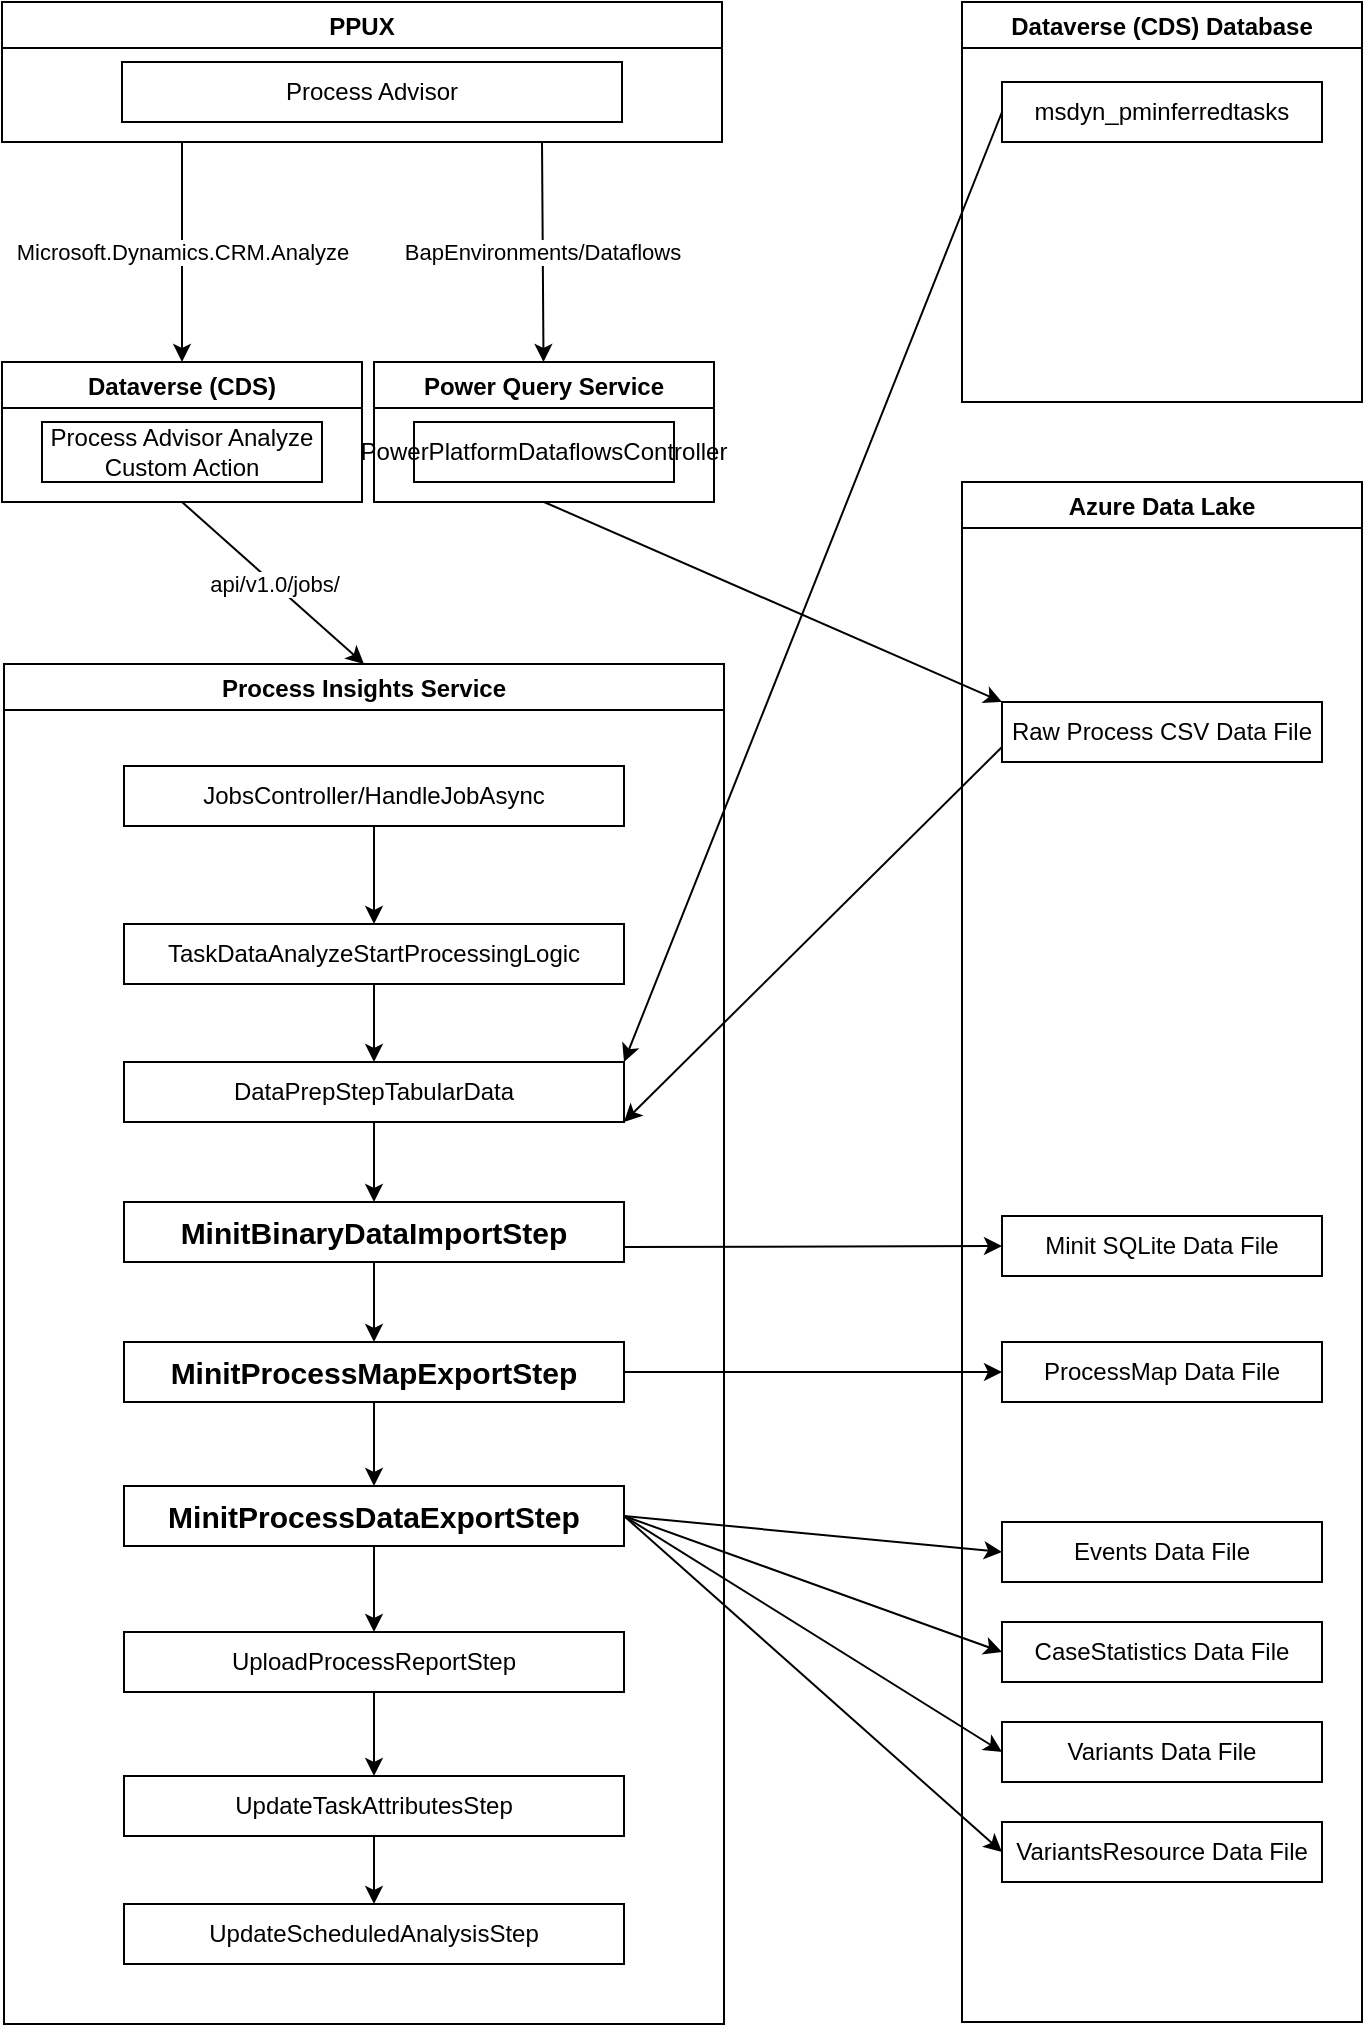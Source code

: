 <mxfile version="20.0.4" type="github">
  <diagram id="C8j_8flPOBpoar4NSnce" name="Page-1">
    <mxGraphModel dx="2062" dy="1160" grid="1" gridSize="10" guides="1" tooltips="1" connect="1" arrows="1" fold="1" page="1" pageScale="1" pageWidth="850" pageHeight="1100" math="0" shadow="0">
      <root>
        <mxCell id="0" />
        <mxCell id="1" parent="0" />
        <mxCell id="mgipW3gkoZzFsmlLgcQ_-7" value="PPUX" style="swimlane;" parent="1" vertex="1">
          <mxGeometry x="80" y="40" width="360" height="70" as="geometry" />
        </mxCell>
        <mxCell id="mgipW3gkoZzFsmlLgcQ_-8" value="Process Advisor" style="rounded=0;whiteSpace=wrap;html=1;" parent="mgipW3gkoZzFsmlLgcQ_-7" vertex="1">
          <mxGeometry x="60" y="30" width="250" height="30" as="geometry" />
        </mxCell>
        <mxCell id="mgipW3gkoZzFsmlLgcQ_-9" value="Dataverse (CDS)" style="swimlane;" parent="1" vertex="1">
          <mxGeometry x="80" y="220" width="180" height="70" as="geometry" />
        </mxCell>
        <mxCell id="mgipW3gkoZzFsmlLgcQ_-10" value="Process Advisor Analyze Custom Action" style="rounded=0;whiteSpace=wrap;html=1;" parent="mgipW3gkoZzFsmlLgcQ_-9" vertex="1">
          <mxGeometry x="20" y="30" width="140" height="30" as="geometry" />
        </mxCell>
        <mxCell id="mgipW3gkoZzFsmlLgcQ_-11" value="Process Insights Service" style="swimlane;" parent="1" vertex="1">
          <mxGeometry x="81" y="371" width="360" height="680" as="geometry" />
        </mxCell>
        <mxCell id="mgipW3gkoZzFsmlLgcQ_-12" value="JobsController/HandleJobAsync" style="rounded=0;whiteSpace=wrap;html=1;" parent="mgipW3gkoZzFsmlLgcQ_-11" vertex="1">
          <mxGeometry x="60" y="51" width="250" height="30" as="geometry" />
        </mxCell>
        <mxCell id="mgipW3gkoZzFsmlLgcQ_-15" value="TaskDataAnalyzeStartProcessingLogic" style="rounded=0;whiteSpace=wrap;html=1;" parent="mgipW3gkoZzFsmlLgcQ_-11" vertex="1">
          <mxGeometry x="60" y="130" width="250" height="30" as="geometry" />
        </mxCell>
        <mxCell id="mgipW3gkoZzFsmlLgcQ_-16" value="DataPrepStepTabularData" style="rounded=0;whiteSpace=wrap;html=1;" parent="mgipW3gkoZzFsmlLgcQ_-11" vertex="1">
          <mxGeometry x="60" y="199" width="250" height="30" as="geometry" />
        </mxCell>
        <mxCell id="mgipW3gkoZzFsmlLgcQ_-17" value="MinitBinaryDataImportStep" style="rounded=0;whiteSpace=wrap;html=1;fontStyle=1;fontSize=15;" parent="mgipW3gkoZzFsmlLgcQ_-11" vertex="1">
          <mxGeometry x="60" y="269" width="250" height="30" as="geometry" />
        </mxCell>
        <mxCell id="mgipW3gkoZzFsmlLgcQ_-18" value="MinitProcessMapExportStep" style="rounded=0;whiteSpace=wrap;html=1;fontStyle=1;fontSize=15;" parent="mgipW3gkoZzFsmlLgcQ_-11" vertex="1">
          <mxGeometry x="60" y="339" width="250" height="30" as="geometry" />
        </mxCell>
        <mxCell id="mgipW3gkoZzFsmlLgcQ_-20" value="UploadProcessReportStep" style="rounded=0;whiteSpace=wrap;html=1;" parent="mgipW3gkoZzFsmlLgcQ_-11" vertex="1">
          <mxGeometry x="60" y="484" width="250" height="30" as="geometry" />
        </mxCell>
        <mxCell id="mgipW3gkoZzFsmlLgcQ_-21" value="UpdateTaskAttributesStep" style="rounded=0;whiteSpace=wrap;html=1;" parent="mgipW3gkoZzFsmlLgcQ_-11" vertex="1">
          <mxGeometry x="60" y="556" width="250" height="30" as="geometry" />
        </mxCell>
        <mxCell id="mgipW3gkoZzFsmlLgcQ_-22" value="UpdateScheduledAnalysisStep" style="rounded=0;whiteSpace=wrap;html=1;" parent="mgipW3gkoZzFsmlLgcQ_-11" vertex="1">
          <mxGeometry x="60" y="620" width="250" height="30" as="geometry" />
        </mxCell>
        <mxCell id="mgipW3gkoZzFsmlLgcQ_-41" value="MinitProcessDataExportStep" style="rounded=0;whiteSpace=wrap;html=1;fontStyle=1;fontSize=15;" parent="mgipW3gkoZzFsmlLgcQ_-11" vertex="1">
          <mxGeometry x="60" y="411" width="250" height="30" as="geometry" />
        </mxCell>
        <mxCell id="mgipW3gkoZzFsmlLgcQ_-57" value="" style="endArrow=classic;html=1;rounded=0;fontSize=15;exitX=0.5;exitY=1;exitDx=0;exitDy=0;" parent="mgipW3gkoZzFsmlLgcQ_-11" source="mgipW3gkoZzFsmlLgcQ_-12" target="mgipW3gkoZzFsmlLgcQ_-15" edge="1">
          <mxGeometry width="50" height="50" relative="1" as="geometry">
            <mxPoint x="-111" y="249" as="sourcePoint" />
            <mxPoint x="-61" y="199" as="targetPoint" />
          </mxGeometry>
        </mxCell>
        <mxCell id="mgipW3gkoZzFsmlLgcQ_-58" value="" style="endArrow=classic;html=1;rounded=0;fontSize=15;exitX=0.5;exitY=1;exitDx=0;exitDy=0;" parent="mgipW3gkoZzFsmlLgcQ_-11" source="mgipW3gkoZzFsmlLgcQ_-15" target="mgipW3gkoZzFsmlLgcQ_-16" edge="1">
          <mxGeometry width="50" height="50" relative="1" as="geometry">
            <mxPoint x="195" y="91" as="sourcePoint" />
            <mxPoint x="195" y="140" as="targetPoint" />
          </mxGeometry>
        </mxCell>
        <mxCell id="mgipW3gkoZzFsmlLgcQ_-60" value="" style="endArrow=classic;html=1;rounded=0;fontSize=15;exitX=0.5;exitY=1;exitDx=0;exitDy=0;" parent="mgipW3gkoZzFsmlLgcQ_-11" source="mgipW3gkoZzFsmlLgcQ_-16" target="mgipW3gkoZzFsmlLgcQ_-17" edge="1">
          <mxGeometry width="50" height="50" relative="1" as="geometry">
            <mxPoint x="-101" y="379" as="sourcePoint" />
            <mxPoint x="-51" y="329" as="targetPoint" />
          </mxGeometry>
        </mxCell>
        <mxCell id="mgipW3gkoZzFsmlLgcQ_-61" value="" style="endArrow=classic;html=1;rounded=0;fontSize=15;exitX=0.5;exitY=1;exitDx=0;exitDy=0;" parent="mgipW3gkoZzFsmlLgcQ_-11" source="mgipW3gkoZzFsmlLgcQ_-17" target="mgipW3gkoZzFsmlLgcQ_-18" edge="1">
          <mxGeometry width="50" height="50" relative="1" as="geometry">
            <mxPoint x="-11" y="439" as="sourcePoint" />
            <mxPoint x="39" y="389" as="targetPoint" />
          </mxGeometry>
        </mxCell>
        <mxCell id="mgipW3gkoZzFsmlLgcQ_-62" value="" style="endArrow=classic;html=1;rounded=0;fontSize=15;exitX=0.5;exitY=1;exitDx=0;exitDy=0;entryX=0.5;entryY=0;entryDx=0;entryDy=0;" parent="mgipW3gkoZzFsmlLgcQ_-11" source="mgipW3gkoZzFsmlLgcQ_-18" target="mgipW3gkoZzFsmlLgcQ_-41" edge="1">
          <mxGeometry width="50" height="50" relative="1" as="geometry">
            <mxPoint x="-51" y="469" as="sourcePoint" />
            <mxPoint x="-1" y="419" as="targetPoint" />
          </mxGeometry>
        </mxCell>
        <mxCell id="mgipW3gkoZzFsmlLgcQ_-63" value="" style="endArrow=classic;html=1;rounded=0;fontSize=15;exitX=0.5;exitY=1;exitDx=0;exitDy=0;entryX=0.5;entryY=0;entryDx=0;entryDy=0;" parent="mgipW3gkoZzFsmlLgcQ_-11" source="mgipW3gkoZzFsmlLgcQ_-41" target="mgipW3gkoZzFsmlLgcQ_-20" edge="1">
          <mxGeometry width="50" height="50" relative="1" as="geometry">
            <mxPoint x="-91" y="499" as="sourcePoint" />
            <mxPoint x="-41" y="449" as="targetPoint" />
          </mxGeometry>
        </mxCell>
        <mxCell id="mgipW3gkoZzFsmlLgcQ_-64" value="" style="endArrow=classic;html=1;rounded=0;fontSize=15;exitX=0.5;exitY=1;exitDx=0;exitDy=0;entryX=0.5;entryY=0;entryDx=0;entryDy=0;" parent="mgipW3gkoZzFsmlLgcQ_-11" source="mgipW3gkoZzFsmlLgcQ_-20" target="mgipW3gkoZzFsmlLgcQ_-21" edge="1">
          <mxGeometry width="50" height="50" relative="1" as="geometry">
            <mxPoint x="-61" y="579" as="sourcePoint" />
            <mxPoint x="-11" y="529" as="targetPoint" />
          </mxGeometry>
        </mxCell>
        <mxCell id="mgipW3gkoZzFsmlLgcQ_-65" value="" style="endArrow=classic;html=1;rounded=0;fontSize=15;exitX=0.5;exitY=1;exitDx=0;exitDy=0;" parent="mgipW3gkoZzFsmlLgcQ_-11" source="mgipW3gkoZzFsmlLgcQ_-21" target="mgipW3gkoZzFsmlLgcQ_-22" edge="1">
          <mxGeometry width="50" height="50" relative="1" as="geometry">
            <mxPoint x="-61" y="629" as="sourcePoint" />
            <mxPoint x="-11" y="579" as="targetPoint" />
          </mxGeometry>
        </mxCell>
        <mxCell id="mgipW3gkoZzFsmlLgcQ_-13" value="Microsoft.Dynamics.CRM.Analyze" style="endArrow=classic;html=1;rounded=0;entryX=0.5;entryY=0;entryDx=0;entryDy=0;exitX=0.25;exitY=1;exitDx=0;exitDy=0;" parent="1" source="mgipW3gkoZzFsmlLgcQ_-7" target="mgipW3gkoZzFsmlLgcQ_-9" edge="1">
          <mxGeometry width="50" height="50" relative="1" as="geometry">
            <mxPoint x="-30" y="230" as="sourcePoint" />
            <mxPoint x="20" y="180" as="targetPoint" />
          </mxGeometry>
        </mxCell>
        <mxCell id="mgipW3gkoZzFsmlLgcQ_-14" value="api/v1.0/jobs/" style="endArrow=classic;html=1;rounded=0;entryX=0.5;entryY=0;entryDx=0;entryDy=0;exitX=0.5;exitY=1;exitDx=0;exitDy=0;" parent="1" source="mgipW3gkoZzFsmlLgcQ_-9" target="mgipW3gkoZzFsmlLgcQ_-11" edge="1">
          <mxGeometry width="50" height="50" relative="1" as="geometry">
            <mxPoint y="480" as="sourcePoint" />
            <mxPoint x="50" y="430" as="targetPoint" />
          </mxGeometry>
        </mxCell>
        <mxCell id="mgipW3gkoZzFsmlLgcQ_-25" value="Dataverse (CDS) Database" style="swimlane;" parent="1" vertex="1">
          <mxGeometry x="560" y="40" width="200" height="200" as="geometry" />
        </mxCell>
        <mxCell id="mgipW3gkoZzFsmlLgcQ_-28" value="msdyn_pminferredtasks" style="rounded=0;whiteSpace=wrap;html=1;" parent="mgipW3gkoZzFsmlLgcQ_-25" vertex="1">
          <mxGeometry x="20" y="40" width="160" height="30" as="geometry" />
        </mxCell>
        <mxCell id="mgipW3gkoZzFsmlLgcQ_-26" value="Azure Data Lake" style="swimlane;" parent="1" vertex="1">
          <mxGeometry x="560" y="280" width="200" height="770" as="geometry" />
        </mxCell>
        <mxCell id="mgipW3gkoZzFsmlLgcQ_-29" value="Raw Process CSV Data File" style="rounded=0;whiteSpace=wrap;html=1;" parent="mgipW3gkoZzFsmlLgcQ_-26" vertex="1">
          <mxGeometry x="20" y="110" width="160" height="30" as="geometry" />
        </mxCell>
        <mxCell id="mgipW3gkoZzFsmlLgcQ_-42" value="Minit SQLite Data File" style="rounded=0;whiteSpace=wrap;html=1;" parent="mgipW3gkoZzFsmlLgcQ_-26" vertex="1">
          <mxGeometry x="20" y="367" width="160" height="30" as="geometry" />
        </mxCell>
        <mxCell id="mgipW3gkoZzFsmlLgcQ_-45" value="Events Data File" style="rounded=0;whiteSpace=wrap;html=1;" parent="mgipW3gkoZzFsmlLgcQ_-26" vertex="1">
          <mxGeometry x="20" y="520" width="160" height="30" as="geometry" />
        </mxCell>
        <mxCell id="mgipW3gkoZzFsmlLgcQ_-46" value="Variants Data File" style="rounded=0;whiteSpace=wrap;html=1;" parent="mgipW3gkoZzFsmlLgcQ_-26" vertex="1">
          <mxGeometry x="20" y="620" width="160" height="30" as="geometry" />
        </mxCell>
        <mxCell id="mgipW3gkoZzFsmlLgcQ_-48" value="CaseStatistics Data File" style="rounded=0;whiteSpace=wrap;html=1;" parent="mgipW3gkoZzFsmlLgcQ_-26" vertex="1">
          <mxGeometry x="20" y="570" width="160" height="30" as="geometry" />
        </mxCell>
        <mxCell id="mgipW3gkoZzFsmlLgcQ_-49" value="VariantsResource Data File" style="rounded=0;whiteSpace=wrap;html=1;" parent="mgipW3gkoZzFsmlLgcQ_-26" vertex="1">
          <mxGeometry x="20" y="670" width="160" height="30" as="geometry" />
        </mxCell>
        <mxCell id="mgipW3gkoZzFsmlLgcQ_-50" value="ProcessMap Data File" style="rounded=0;whiteSpace=wrap;html=1;" parent="mgipW3gkoZzFsmlLgcQ_-26" vertex="1">
          <mxGeometry x="20" y="430" width="160" height="30" as="geometry" />
        </mxCell>
        <mxCell id="mgipW3gkoZzFsmlLgcQ_-30" value="Power Query Service" style="swimlane;" parent="1" vertex="1">
          <mxGeometry x="266" y="220" width="170" height="70" as="geometry" />
        </mxCell>
        <mxCell id="mgipW3gkoZzFsmlLgcQ_-31" value="PowerPlatformDataflowsController" style="rounded=0;whiteSpace=wrap;html=1;" parent="mgipW3gkoZzFsmlLgcQ_-30" vertex="1">
          <mxGeometry x="20" y="30" width="130" height="30" as="geometry" />
        </mxCell>
        <mxCell id="mgipW3gkoZzFsmlLgcQ_-32" value="BapEnvironments/Dataflows" style="endArrow=classic;html=1;rounded=0;exitX=0.75;exitY=1;exitDx=0;exitDy=0;" parent="1" source="mgipW3gkoZzFsmlLgcQ_-7" target="mgipW3gkoZzFsmlLgcQ_-30" edge="1">
          <mxGeometry width="50" height="50" relative="1" as="geometry">
            <mxPoint x="480" y="270" as="sourcePoint" />
            <mxPoint x="530" y="220" as="targetPoint" />
          </mxGeometry>
        </mxCell>
        <mxCell id="mgipW3gkoZzFsmlLgcQ_-33" value="" style="endArrow=classic;html=1;rounded=0;exitX=0.5;exitY=1;exitDx=0;exitDy=0;entryX=0;entryY=0;entryDx=0;entryDy=0;" parent="1" source="mgipW3gkoZzFsmlLgcQ_-30" target="mgipW3gkoZzFsmlLgcQ_-29" edge="1">
          <mxGeometry width="50" height="50" relative="1" as="geometry">
            <mxPoint x="470" y="320" as="sourcePoint" />
            <mxPoint x="520" y="270" as="targetPoint" />
          </mxGeometry>
        </mxCell>
        <mxCell id="mgipW3gkoZzFsmlLgcQ_-39" value="" style="endArrow=classic;html=1;rounded=0;exitX=0;exitY=0.5;exitDx=0;exitDy=0;entryX=1;entryY=0;entryDx=0;entryDy=0;" parent="1" source="mgipW3gkoZzFsmlLgcQ_-28" target="mgipW3gkoZzFsmlLgcQ_-16" edge="1">
          <mxGeometry width="50" height="50" relative="1" as="geometry">
            <mxPoint x="520" y="110" as="sourcePoint" />
            <mxPoint x="530" y="550" as="targetPoint" />
          </mxGeometry>
        </mxCell>
        <mxCell id="mgipW3gkoZzFsmlLgcQ_-40" value="" style="endArrow=classic;html=1;rounded=0;exitX=0;exitY=0.75;exitDx=0;exitDy=0;entryX=1;entryY=1;entryDx=0;entryDy=0;" parent="1" source="mgipW3gkoZzFsmlLgcQ_-29" target="mgipW3gkoZzFsmlLgcQ_-16" edge="1">
          <mxGeometry width="50" height="50" relative="1" as="geometry">
            <mxPoint x="460" y="600" as="sourcePoint" />
            <mxPoint x="510" y="550" as="targetPoint" />
          </mxGeometry>
        </mxCell>
        <mxCell id="mgipW3gkoZzFsmlLgcQ_-43" value="" style="endArrow=classic;html=1;rounded=0;entryX=0;entryY=0.5;entryDx=0;entryDy=0;exitX=1;exitY=0.75;exitDx=0;exitDy=0;" parent="1" source="mgipW3gkoZzFsmlLgcQ_-17" target="mgipW3gkoZzFsmlLgcQ_-42" edge="1">
          <mxGeometry width="50" height="50" relative="1" as="geometry">
            <mxPoint x="500" y="670" as="sourcePoint" />
            <mxPoint x="520" y="630" as="targetPoint" />
          </mxGeometry>
        </mxCell>
        <mxCell id="mgipW3gkoZzFsmlLgcQ_-51" value="" style="endArrow=classic;html=1;rounded=0;exitX=1;exitY=0.5;exitDx=0;exitDy=0;entryX=0;entryY=0.5;entryDx=0;entryDy=0;" parent="1" source="mgipW3gkoZzFsmlLgcQ_-41" target="mgipW3gkoZzFsmlLgcQ_-45" edge="1">
          <mxGeometry width="50" height="50" relative="1" as="geometry">
            <mxPoint x="470" y="880" as="sourcePoint" />
            <mxPoint x="520" y="830" as="targetPoint" />
          </mxGeometry>
        </mxCell>
        <mxCell id="mgipW3gkoZzFsmlLgcQ_-52" value="" style="endArrow=classic;html=1;rounded=0;exitX=1;exitY=0.5;exitDx=0;exitDy=0;entryX=0;entryY=0.5;entryDx=0;entryDy=0;" parent="1" source="mgipW3gkoZzFsmlLgcQ_-41" target="mgipW3gkoZzFsmlLgcQ_-48" edge="1">
          <mxGeometry width="50" height="50" relative="1" as="geometry">
            <mxPoint x="470" y="900" as="sourcePoint" />
            <mxPoint x="520" y="850" as="targetPoint" />
          </mxGeometry>
        </mxCell>
        <mxCell id="mgipW3gkoZzFsmlLgcQ_-53" value="" style="endArrow=classic;html=1;rounded=0;exitX=1;exitY=0.5;exitDx=0;exitDy=0;entryX=0;entryY=0.5;entryDx=0;entryDy=0;" parent="1" source="mgipW3gkoZzFsmlLgcQ_-41" target="mgipW3gkoZzFsmlLgcQ_-46" edge="1">
          <mxGeometry width="50" height="50" relative="1" as="geometry">
            <mxPoint x="470" y="950" as="sourcePoint" />
            <mxPoint x="520" y="900" as="targetPoint" />
          </mxGeometry>
        </mxCell>
        <mxCell id="mgipW3gkoZzFsmlLgcQ_-54" value="" style="endArrow=classic;html=1;rounded=0;exitX=1;exitY=0.5;exitDx=0;exitDy=0;entryX=0;entryY=0.5;entryDx=0;entryDy=0;" parent="1" source="mgipW3gkoZzFsmlLgcQ_-41" target="mgipW3gkoZzFsmlLgcQ_-49" edge="1">
          <mxGeometry width="50" height="50" relative="1" as="geometry">
            <mxPoint x="470" y="970" as="sourcePoint" />
            <mxPoint x="520" y="920" as="targetPoint" />
          </mxGeometry>
        </mxCell>
        <mxCell id="mgipW3gkoZzFsmlLgcQ_-55" value="" style="endArrow=classic;html=1;rounded=0;exitX=1;exitY=0.5;exitDx=0;exitDy=0;entryX=0;entryY=0.5;entryDx=0;entryDy=0;" parent="1" source="mgipW3gkoZzFsmlLgcQ_-18" target="mgipW3gkoZzFsmlLgcQ_-50" edge="1">
          <mxGeometry width="50" height="50" relative="1" as="geometry">
            <mxPoint x="480" y="990" as="sourcePoint" />
            <mxPoint x="530" y="940" as="targetPoint" />
          </mxGeometry>
        </mxCell>
      </root>
    </mxGraphModel>
  </diagram>
</mxfile>
